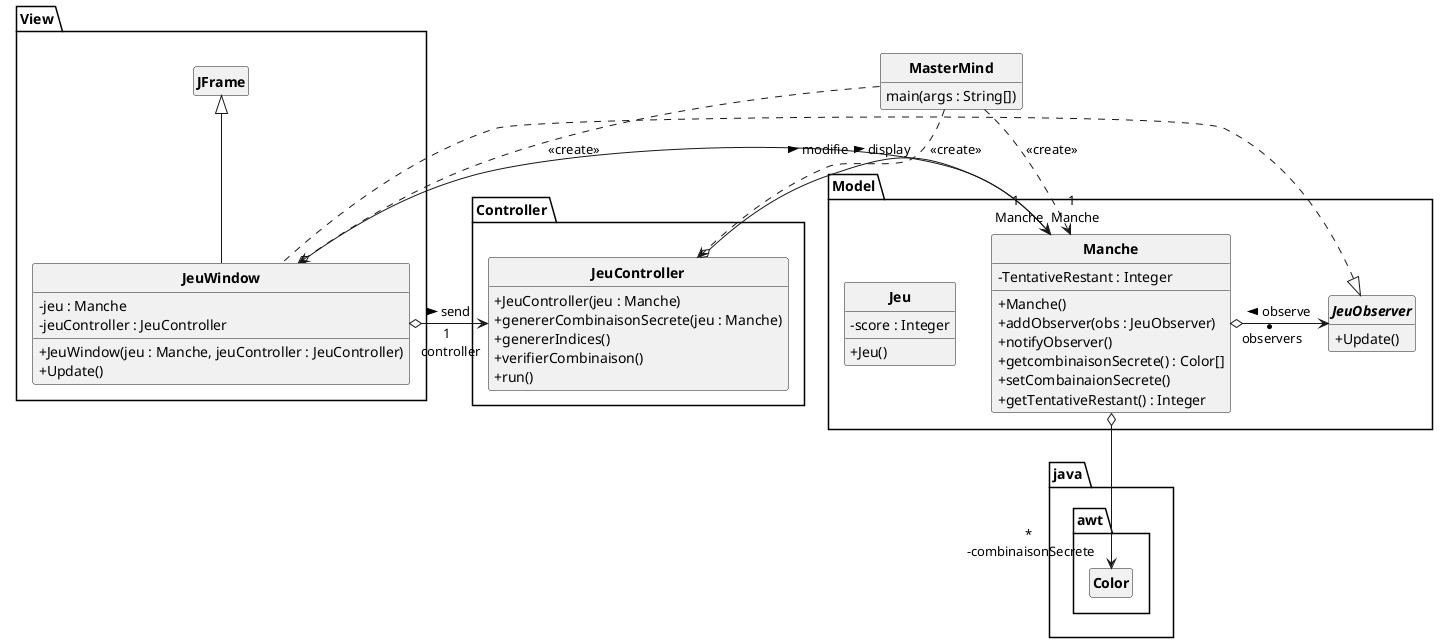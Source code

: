 @startuml
'https://plantuml.com/class-diagram

skinparam classAttributeIconSize 0
skinparam classFontStyle Bold
skinparam style strictuml
hide empty members

package Controller{
    class JeuController{
        + JeuController(jeu : Manche)
        + genererCombinaisonSecrete(jeu : Manche)
        + genererIndices()
        + verifierCombinaison()
        + run()
    }
}

package java.awt{
    class Color
}

package Model{
    class Jeu
    {
        - score : Integer
        + Jeu()
    }
    class Manche {
        - TentativeRestant : Integer    
        + Manche()
        + addObserver(obs : JeuObserver)
        + notifyObserver()
        + getcombinaisonSecrete() : Color[]
        + setCombainaionSecrete()
        + getTentativeRestant() : Integer
    }

    Manche o-d->"*\n -combinaisonSecrete" Color

    interface JeuObserver{
       + Update()
    }
}
package View{
    class JeuWindow extends JFrame implements Model.JeuObserver{
        - jeu : Manche
        - jeuController : JeuController
        + JeuWindow(jeu : Manche, jeuController : JeuController)
        + Update()

    }
}
class MasterMind
{
    main(args : String[])
}
View.JeuWindow o-> "1 \n controller"Controller.JeuController : > send
View.JeuWindow o->"1 \n Manche" Model.Manche : > display
MasterMind ..> View.JeuWindow : <<create>>
MasterMind ..> Controller.JeuController : <<create>>
MasterMind ..> Model.Manche: <<create>>
Model.Manche "* \n observers" o-> Model.JeuObserver : < observe
Controller.JeuController o->"1 \n Manche" Model.Manche : > modifie
@enduml